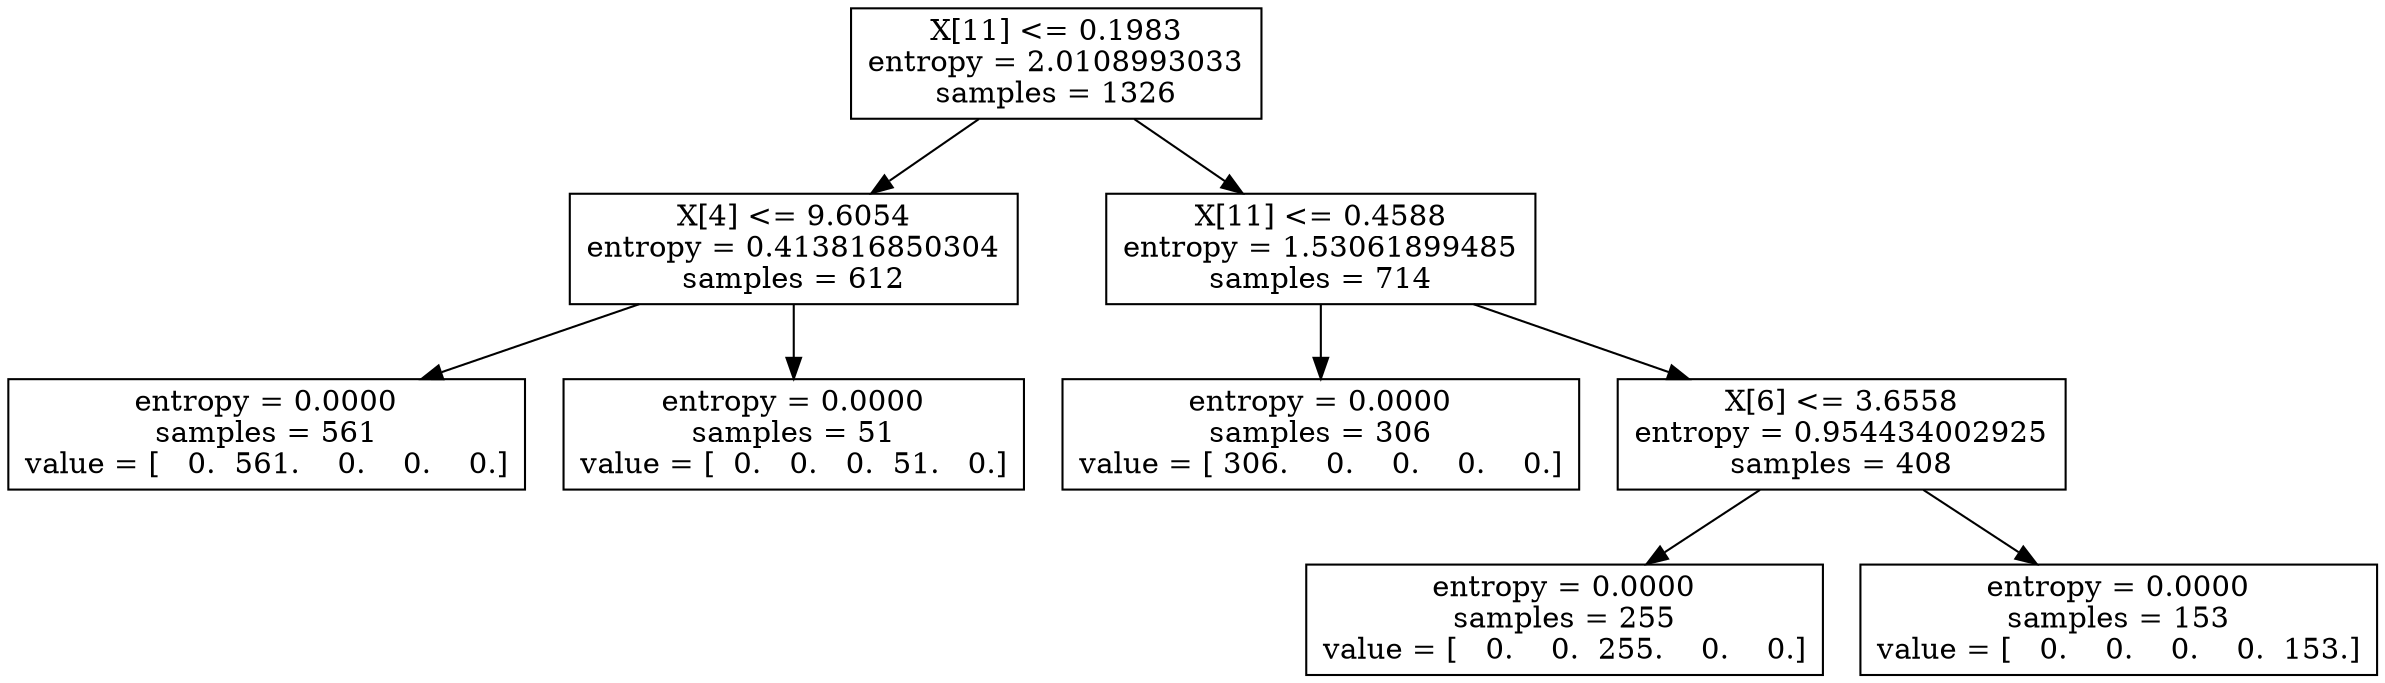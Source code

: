 digraph Tree {
0 [label="X[11] <= 0.1983\nentropy = 2.0108993033\nsamples = 1326", shape="box"] ;
1 [label="X[4] <= 9.6054\nentropy = 0.413816850304\nsamples = 612", shape="box"] ;
0 -> 1 ;
2 [label="entropy = 0.0000\nsamples = 561\nvalue = [   0.  561.    0.    0.    0.]", shape="box"] ;
1 -> 2 ;
3 [label="entropy = 0.0000\nsamples = 51\nvalue = [  0.   0.   0.  51.   0.]", shape="box"] ;
1 -> 3 ;
4 [label="X[11] <= 0.4588\nentropy = 1.53061899485\nsamples = 714", shape="box"] ;
0 -> 4 ;
5 [label="entropy = 0.0000\nsamples = 306\nvalue = [ 306.    0.    0.    0.    0.]", shape="box"] ;
4 -> 5 ;
6 [label="X[6] <= 3.6558\nentropy = 0.954434002925\nsamples = 408", shape="box"] ;
4 -> 6 ;
7 [label="entropy = 0.0000\nsamples = 255\nvalue = [   0.    0.  255.    0.    0.]", shape="box"] ;
6 -> 7 ;
8 [label="entropy = 0.0000\nsamples = 153\nvalue = [   0.    0.    0.    0.  153.]", shape="box"] ;
6 -> 8 ;
}